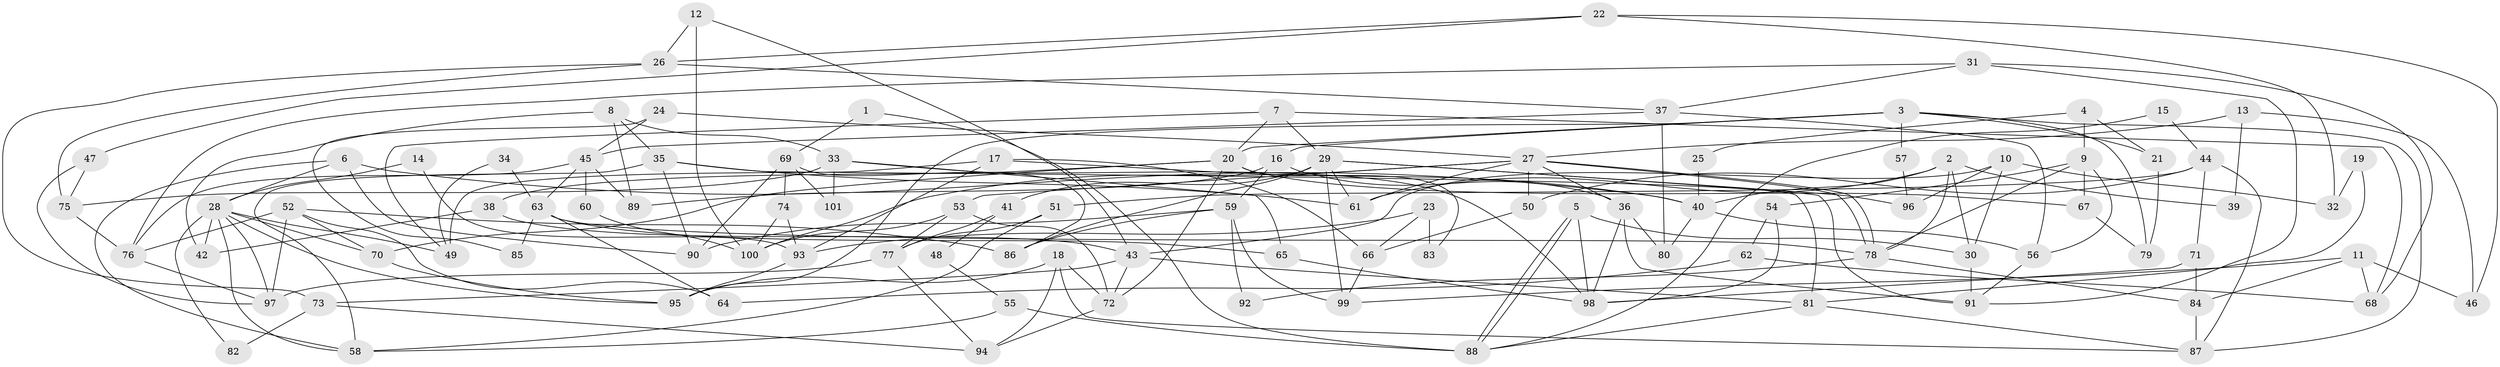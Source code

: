 // coarse degree distribution, {8: 0.1, 4: 0.15, 2: 0.15, 3: 0.2, 9: 0.075, 5: 0.2, 10: 0.025, 6: 0.075, 13: 0.025}
// Generated by graph-tools (version 1.1) at 2025/55/03/04/25 21:55:20]
// undirected, 101 vertices, 202 edges
graph export_dot {
graph [start="1"]
  node [color=gray90,style=filled];
  1;
  2;
  3;
  4;
  5;
  6;
  7;
  8;
  9;
  10;
  11;
  12;
  13;
  14;
  15;
  16;
  17;
  18;
  19;
  20;
  21;
  22;
  23;
  24;
  25;
  26;
  27;
  28;
  29;
  30;
  31;
  32;
  33;
  34;
  35;
  36;
  37;
  38;
  39;
  40;
  41;
  42;
  43;
  44;
  45;
  46;
  47;
  48;
  49;
  50;
  51;
  52;
  53;
  54;
  55;
  56;
  57;
  58;
  59;
  60;
  61;
  62;
  63;
  64;
  65;
  66;
  67;
  68;
  69;
  70;
  71;
  72;
  73;
  74;
  75;
  76;
  77;
  78;
  79;
  80;
  81;
  82;
  83;
  84;
  85;
  86;
  87;
  88;
  89;
  90;
  91;
  92;
  93;
  94;
  95;
  96;
  97;
  98;
  99;
  100;
  101;
  1 -- 69;
  1 -- 88;
  2 -- 40;
  2 -- 30;
  2 -- 39;
  2 -- 61;
  2 -- 78;
  3 -- 20;
  3 -- 87;
  3 -- 16;
  3 -- 21;
  3 -- 57;
  3 -- 79;
  3 -- 95;
  4 -- 9;
  4 -- 21;
  4 -- 25;
  5 -- 88;
  5 -- 88;
  5 -- 98;
  5 -- 30;
  6 -- 40;
  6 -- 28;
  6 -- 58;
  6 -- 90;
  7 -- 20;
  7 -- 29;
  7 -- 49;
  7 -- 68;
  8 -- 33;
  8 -- 35;
  8 -- 42;
  8 -- 89;
  9 -- 78;
  9 -- 56;
  9 -- 54;
  9 -- 67;
  10 -- 43;
  10 -- 30;
  10 -- 32;
  10 -- 96;
  11 -- 99;
  11 -- 84;
  11 -- 46;
  11 -- 68;
  12 -- 100;
  12 -- 26;
  12 -- 43;
  13 -- 27;
  13 -- 46;
  13 -- 39;
  14 -- 93;
  14 -- 28;
  15 -- 88;
  15 -- 44;
  16 -- 59;
  16 -- 36;
  16 -- 89;
  17 -- 40;
  17 -- 49;
  17 -- 66;
  17 -- 93;
  18 -- 94;
  18 -- 87;
  18 -- 72;
  18 -- 95;
  19 -- 32;
  19 -- 81;
  20 -- 70;
  20 -- 72;
  20 -- 38;
  20 -- 67;
  20 -- 83;
  21 -- 79;
  22 -- 26;
  22 -- 47;
  22 -- 32;
  22 -- 46;
  23 -- 66;
  23 -- 93;
  23 -- 83;
  24 -- 45;
  24 -- 27;
  24 -- 85;
  25 -- 40;
  26 -- 37;
  26 -- 73;
  26 -- 75;
  27 -- 78;
  27 -- 78;
  27 -- 61;
  27 -- 36;
  27 -- 50;
  27 -- 53;
  27 -- 100;
  28 -- 58;
  28 -- 95;
  28 -- 42;
  28 -- 49;
  28 -- 70;
  28 -- 82;
  28 -- 97;
  29 -- 91;
  29 -- 86;
  29 -- 41;
  29 -- 61;
  29 -- 96;
  29 -- 99;
  30 -- 91;
  31 -- 76;
  31 -- 68;
  31 -- 37;
  31 -- 91;
  33 -- 75;
  33 -- 98;
  33 -- 65;
  33 -- 101;
  34 -- 63;
  34 -- 49;
  35 -- 61;
  35 -- 81;
  35 -- 58;
  35 -- 90;
  36 -- 80;
  36 -- 91;
  36 -- 98;
  37 -- 45;
  37 -- 56;
  37 -- 80;
  38 -- 42;
  38 -- 43;
  40 -- 56;
  40 -- 80;
  41 -- 77;
  41 -- 48;
  43 -- 72;
  43 -- 73;
  43 -- 81;
  44 -- 50;
  44 -- 51;
  44 -- 71;
  44 -- 87;
  45 -- 63;
  45 -- 89;
  45 -- 60;
  45 -- 76;
  47 -- 97;
  47 -- 75;
  48 -- 55;
  50 -- 66;
  51 -- 58;
  51 -- 77;
  52 -- 70;
  52 -- 76;
  52 -- 64;
  52 -- 86;
  52 -- 97;
  53 -- 72;
  53 -- 77;
  53 -- 100;
  54 -- 98;
  54 -- 62;
  55 -- 58;
  55 -- 88;
  56 -- 91;
  57 -- 96;
  59 -- 90;
  59 -- 86;
  59 -- 92;
  59 -- 99;
  60 -- 100;
  62 -- 68;
  62 -- 64;
  63 -- 78;
  63 -- 64;
  63 -- 65;
  63 -- 85;
  65 -- 98;
  66 -- 99;
  67 -- 79;
  69 -- 74;
  69 -- 90;
  69 -- 86;
  69 -- 101;
  70 -- 95;
  71 -- 98;
  71 -- 84;
  72 -- 94;
  73 -- 94;
  73 -- 82;
  74 -- 100;
  74 -- 93;
  75 -- 76;
  76 -- 97;
  77 -- 97;
  77 -- 94;
  78 -- 84;
  78 -- 92;
  81 -- 87;
  81 -- 88;
  84 -- 87;
  93 -- 95;
}
